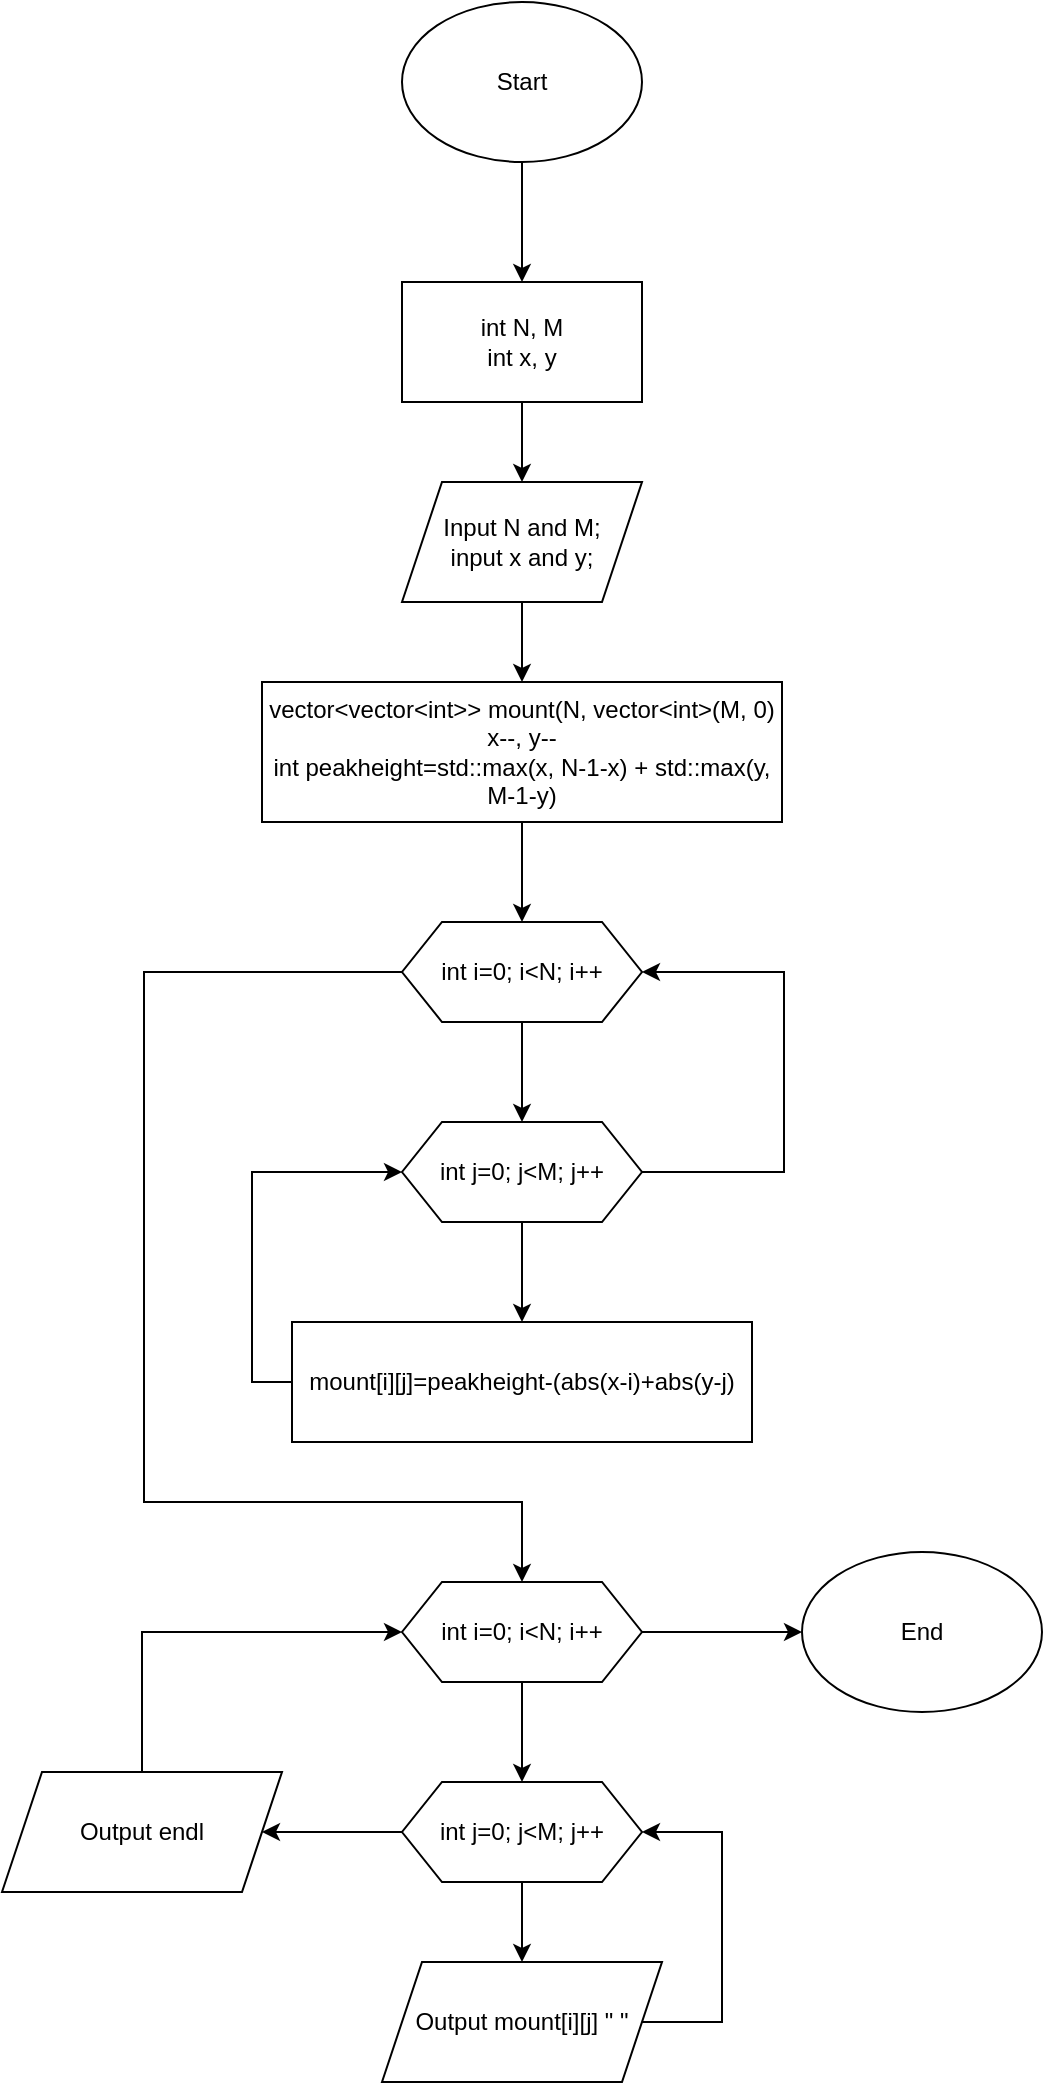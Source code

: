<mxfile version="24.9.3">
  <diagram name="Сторінка-1" id="EZKZxAGcnt48cvVnBfj5">
    <mxGraphModel grid="1" page="1" gridSize="10" guides="1" tooltips="1" connect="1" arrows="1" fold="1" pageScale="1" pageWidth="827" pageHeight="1169" math="0" shadow="0">
      <root>
        <mxCell id="0" />
        <mxCell id="1" parent="0" />
        <mxCell id="j6gSU74ItqmToS_2CMHQ-4" value="" style="edgeStyle=orthogonalEdgeStyle;rounded=0;orthogonalLoop=1;jettySize=auto;html=1;" edge="1" parent="1" source="j6gSU74ItqmToS_2CMHQ-2" target="j6gSU74ItqmToS_2CMHQ-3">
          <mxGeometry relative="1" as="geometry" />
        </mxCell>
        <mxCell id="j6gSU74ItqmToS_2CMHQ-2" value="Start" style="ellipse;whiteSpace=wrap;html=1;" vertex="1" parent="1">
          <mxGeometry x="360" y="80" width="120" height="80" as="geometry" />
        </mxCell>
        <mxCell id="j6gSU74ItqmToS_2CMHQ-6" value="" style="edgeStyle=orthogonalEdgeStyle;rounded=0;orthogonalLoop=1;jettySize=auto;html=1;" edge="1" parent="1" source="j6gSU74ItqmToS_2CMHQ-3" target="j6gSU74ItqmToS_2CMHQ-5">
          <mxGeometry relative="1" as="geometry" />
        </mxCell>
        <mxCell id="j6gSU74ItqmToS_2CMHQ-3" value="int N, M&lt;br&gt;int x, y" style="rounded=0;whiteSpace=wrap;html=1;" vertex="1" parent="1">
          <mxGeometry x="360" y="220" width="120" height="60" as="geometry" />
        </mxCell>
        <mxCell id="j6gSU74ItqmToS_2CMHQ-8" value="" style="edgeStyle=orthogonalEdgeStyle;rounded=0;orthogonalLoop=1;jettySize=auto;html=1;" edge="1" parent="1" source="j6gSU74ItqmToS_2CMHQ-5" target="j6gSU74ItqmToS_2CMHQ-7">
          <mxGeometry relative="1" as="geometry" />
        </mxCell>
        <mxCell id="j6gSU74ItqmToS_2CMHQ-5" value="&lt;div&gt;Input N and M;&lt;/div&gt;&lt;div&gt;input x and y;&lt;br&gt;&lt;/div&gt;" style="shape=parallelogram;perimeter=parallelogramPerimeter;whiteSpace=wrap;html=1;fixedSize=1;" vertex="1" parent="1">
          <mxGeometry x="360" y="320" width="120" height="60" as="geometry" />
        </mxCell>
        <mxCell id="j6gSU74ItqmToS_2CMHQ-11" value="" style="edgeStyle=orthogonalEdgeStyle;rounded=0;orthogonalLoop=1;jettySize=auto;html=1;" edge="1" parent="1" source="j6gSU74ItqmToS_2CMHQ-7" target="j6gSU74ItqmToS_2CMHQ-10">
          <mxGeometry relative="1" as="geometry" />
        </mxCell>
        <mxCell id="j6gSU74ItqmToS_2CMHQ-7" value="&lt;div&gt;vector&amp;lt;vector&amp;lt;int&amp;gt;&amp;gt; mount(N, vector&amp;lt;int&amp;gt;(M, 0)&lt;br&gt;&lt;/div&gt;&lt;div&gt;x--, y--&lt;/div&gt;&lt;div&gt;int peakheight=std::max(x, N-1-x) + std::max(y, M-1-y)&lt;br&gt;&lt;/div&gt;" style="rounded=0;whiteSpace=wrap;html=1;" vertex="1" parent="1">
          <mxGeometry x="290" y="420" width="260" height="70" as="geometry" />
        </mxCell>
        <mxCell id="j6gSU74ItqmToS_2CMHQ-13" value="" style="edgeStyle=orthogonalEdgeStyle;rounded=0;orthogonalLoop=1;jettySize=auto;html=1;" edge="1" parent="1" source="j6gSU74ItqmToS_2CMHQ-10" target="j6gSU74ItqmToS_2CMHQ-12">
          <mxGeometry relative="1" as="geometry" />
        </mxCell>
        <mxCell id="j6gSU74ItqmToS_2CMHQ-18" style="edgeStyle=orthogonalEdgeStyle;rounded=0;orthogonalLoop=1;jettySize=auto;html=1;" edge="1" parent="1" source="j6gSU74ItqmToS_2CMHQ-10">
          <mxGeometry relative="1" as="geometry">
            <mxPoint x="420" y="870" as="targetPoint" />
            <Array as="points">
              <mxPoint x="231" y="565" />
              <mxPoint x="231" y="830" />
              <mxPoint x="420" y="830" />
            </Array>
          </mxGeometry>
        </mxCell>
        <mxCell id="j6gSU74ItqmToS_2CMHQ-10" value="int i=0; i&amp;lt;N; i++" style="shape=hexagon;perimeter=hexagonPerimeter2;whiteSpace=wrap;html=1;fixedSize=1;" vertex="1" parent="1">
          <mxGeometry x="360" y="540" width="120" height="50" as="geometry" />
        </mxCell>
        <mxCell id="j6gSU74ItqmToS_2CMHQ-15" value="" style="edgeStyle=orthogonalEdgeStyle;rounded=0;orthogonalLoop=1;jettySize=auto;html=1;" edge="1" parent="1" source="j6gSU74ItqmToS_2CMHQ-12" target="j6gSU74ItqmToS_2CMHQ-14">
          <mxGeometry relative="1" as="geometry" />
        </mxCell>
        <mxCell id="j6gSU74ItqmToS_2CMHQ-17" style="edgeStyle=orthogonalEdgeStyle;rounded=0;orthogonalLoop=1;jettySize=auto;html=1;entryX=1;entryY=0.5;entryDx=0;entryDy=0;" edge="1" parent="1" source="j6gSU74ItqmToS_2CMHQ-12" target="j6gSU74ItqmToS_2CMHQ-10">
          <mxGeometry relative="1" as="geometry">
            <mxPoint x="550" y="570" as="targetPoint" />
            <Array as="points">
              <mxPoint x="551" y="665" />
              <mxPoint x="551" y="565" />
            </Array>
          </mxGeometry>
        </mxCell>
        <mxCell id="j6gSU74ItqmToS_2CMHQ-12" value="int j=0; j&amp;lt;M; j++" style="shape=hexagon;perimeter=hexagonPerimeter2;whiteSpace=wrap;html=1;fixedSize=1;" vertex="1" parent="1">
          <mxGeometry x="360" y="640" width="120" height="50" as="geometry" />
        </mxCell>
        <mxCell id="j6gSU74ItqmToS_2CMHQ-16" style="edgeStyle=orthogonalEdgeStyle;rounded=0;orthogonalLoop=1;jettySize=auto;html=1;entryX=0;entryY=0.5;entryDx=0;entryDy=0;" edge="1" parent="1" source="j6gSU74ItqmToS_2CMHQ-14" target="j6gSU74ItqmToS_2CMHQ-12">
          <mxGeometry relative="1" as="geometry">
            <Array as="points">
              <mxPoint x="285" y="770" />
              <mxPoint x="285" y="665" />
            </Array>
          </mxGeometry>
        </mxCell>
        <mxCell id="j6gSU74ItqmToS_2CMHQ-14" value="mount[i][j]=peakheight-(abs(x-i)+abs(y-j)" style="rounded=0;whiteSpace=wrap;html=1;" vertex="1" parent="1">
          <mxGeometry x="305" y="740" width="230" height="60" as="geometry" />
        </mxCell>
        <mxCell id="j6gSU74ItqmToS_2CMHQ-19" value="" style="edgeStyle=orthogonalEdgeStyle;rounded=0;orthogonalLoop=1;jettySize=auto;html=1;" edge="1" parent="1" source="j6gSU74ItqmToS_2CMHQ-20" target="j6gSU74ItqmToS_2CMHQ-21">
          <mxGeometry relative="1" as="geometry" />
        </mxCell>
        <mxCell id="j6gSU74ItqmToS_2CMHQ-28" style="edgeStyle=orthogonalEdgeStyle;rounded=0;orthogonalLoop=1;jettySize=auto;html=1;" edge="1" parent="1" source="j6gSU74ItqmToS_2CMHQ-20" target="j6gSU74ItqmToS_2CMHQ-29">
          <mxGeometry relative="1" as="geometry">
            <mxPoint x="600" y="895" as="targetPoint" />
          </mxGeometry>
        </mxCell>
        <mxCell id="j6gSU74ItqmToS_2CMHQ-20" value="int i=0; i&amp;lt;N; i++" style="shape=hexagon;perimeter=hexagonPerimeter2;whiteSpace=wrap;html=1;fixedSize=1;" vertex="1" parent="1">
          <mxGeometry x="360" y="870" width="120" height="50" as="geometry" />
        </mxCell>
        <mxCell id="j6gSU74ItqmToS_2CMHQ-23" value="" style="edgeStyle=orthogonalEdgeStyle;rounded=0;orthogonalLoop=1;jettySize=auto;html=1;" edge="1" parent="1" source="j6gSU74ItqmToS_2CMHQ-21" target="j6gSU74ItqmToS_2CMHQ-22">
          <mxGeometry relative="1" as="geometry" />
        </mxCell>
        <mxCell id="j6gSU74ItqmToS_2CMHQ-25" style="edgeStyle=orthogonalEdgeStyle;rounded=0;orthogonalLoop=1;jettySize=auto;html=1;" edge="1" parent="1" source="j6gSU74ItqmToS_2CMHQ-21">
          <mxGeometry relative="1" as="geometry">
            <mxPoint x="290" y="995" as="targetPoint" />
          </mxGeometry>
        </mxCell>
        <mxCell id="j6gSU74ItqmToS_2CMHQ-21" value="int j=0; j&amp;lt;M; j++" style="shape=hexagon;perimeter=hexagonPerimeter2;whiteSpace=wrap;html=1;fixedSize=1;" vertex="1" parent="1">
          <mxGeometry x="360" y="970" width="120" height="50" as="geometry" />
        </mxCell>
        <mxCell id="j6gSU74ItqmToS_2CMHQ-24" style="edgeStyle=orthogonalEdgeStyle;rounded=0;orthogonalLoop=1;jettySize=auto;html=1;entryX=1;entryY=0.5;entryDx=0;entryDy=0;" edge="1" parent="1" source="j6gSU74ItqmToS_2CMHQ-22" target="j6gSU74ItqmToS_2CMHQ-21">
          <mxGeometry relative="1" as="geometry">
            <mxPoint x="550" y="980" as="targetPoint" />
            <Array as="points">
              <mxPoint x="520" y="1090" />
              <mxPoint x="520" y="995" />
            </Array>
          </mxGeometry>
        </mxCell>
        <mxCell id="j6gSU74ItqmToS_2CMHQ-22" value="Output mount[i][j] &quot; &quot;" style="shape=parallelogram;perimeter=parallelogramPerimeter;whiteSpace=wrap;html=1;fixedSize=1;" vertex="1" parent="1">
          <mxGeometry x="350" y="1060" width="140" height="60" as="geometry" />
        </mxCell>
        <mxCell id="j6gSU74ItqmToS_2CMHQ-27" style="edgeStyle=orthogonalEdgeStyle;rounded=0;orthogonalLoop=1;jettySize=auto;html=1;entryX=0;entryY=0.5;entryDx=0;entryDy=0;" edge="1" parent="1" source="j6gSU74ItqmToS_2CMHQ-26" target="j6gSU74ItqmToS_2CMHQ-20">
          <mxGeometry relative="1" as="geometry">
            <Array as="points">
              <mxPoint x="230" y="895" />
            </Array>
          </mxGeometry>
        </mxCell>
        <mxCell id="j6gSU74ItqmToS_2CMHQ-26" value="Output endl" style="shape=parallelogram;perimeter=parallelogramPerimeter;whiteSpace=wrap;html=1;fixedSize=1;" vertex="1" parent="1">
          <mxGeometry x="160" y="965" width="140" height="60" as="geometry" />
        </mxCell>
        <mxCell id="j6gSU74ItqmToS_2CMHQ-29" value="End" style="ellipse;whiteSpace=wrap;html=1;" vertex="1" parent="1">
          <mxGeometry x="560" y="855" width="120" height="80" as="geometry" />
        </mxCell>
      </root>
    </mxGraphModel>
  </diagram>
</mxfile>
